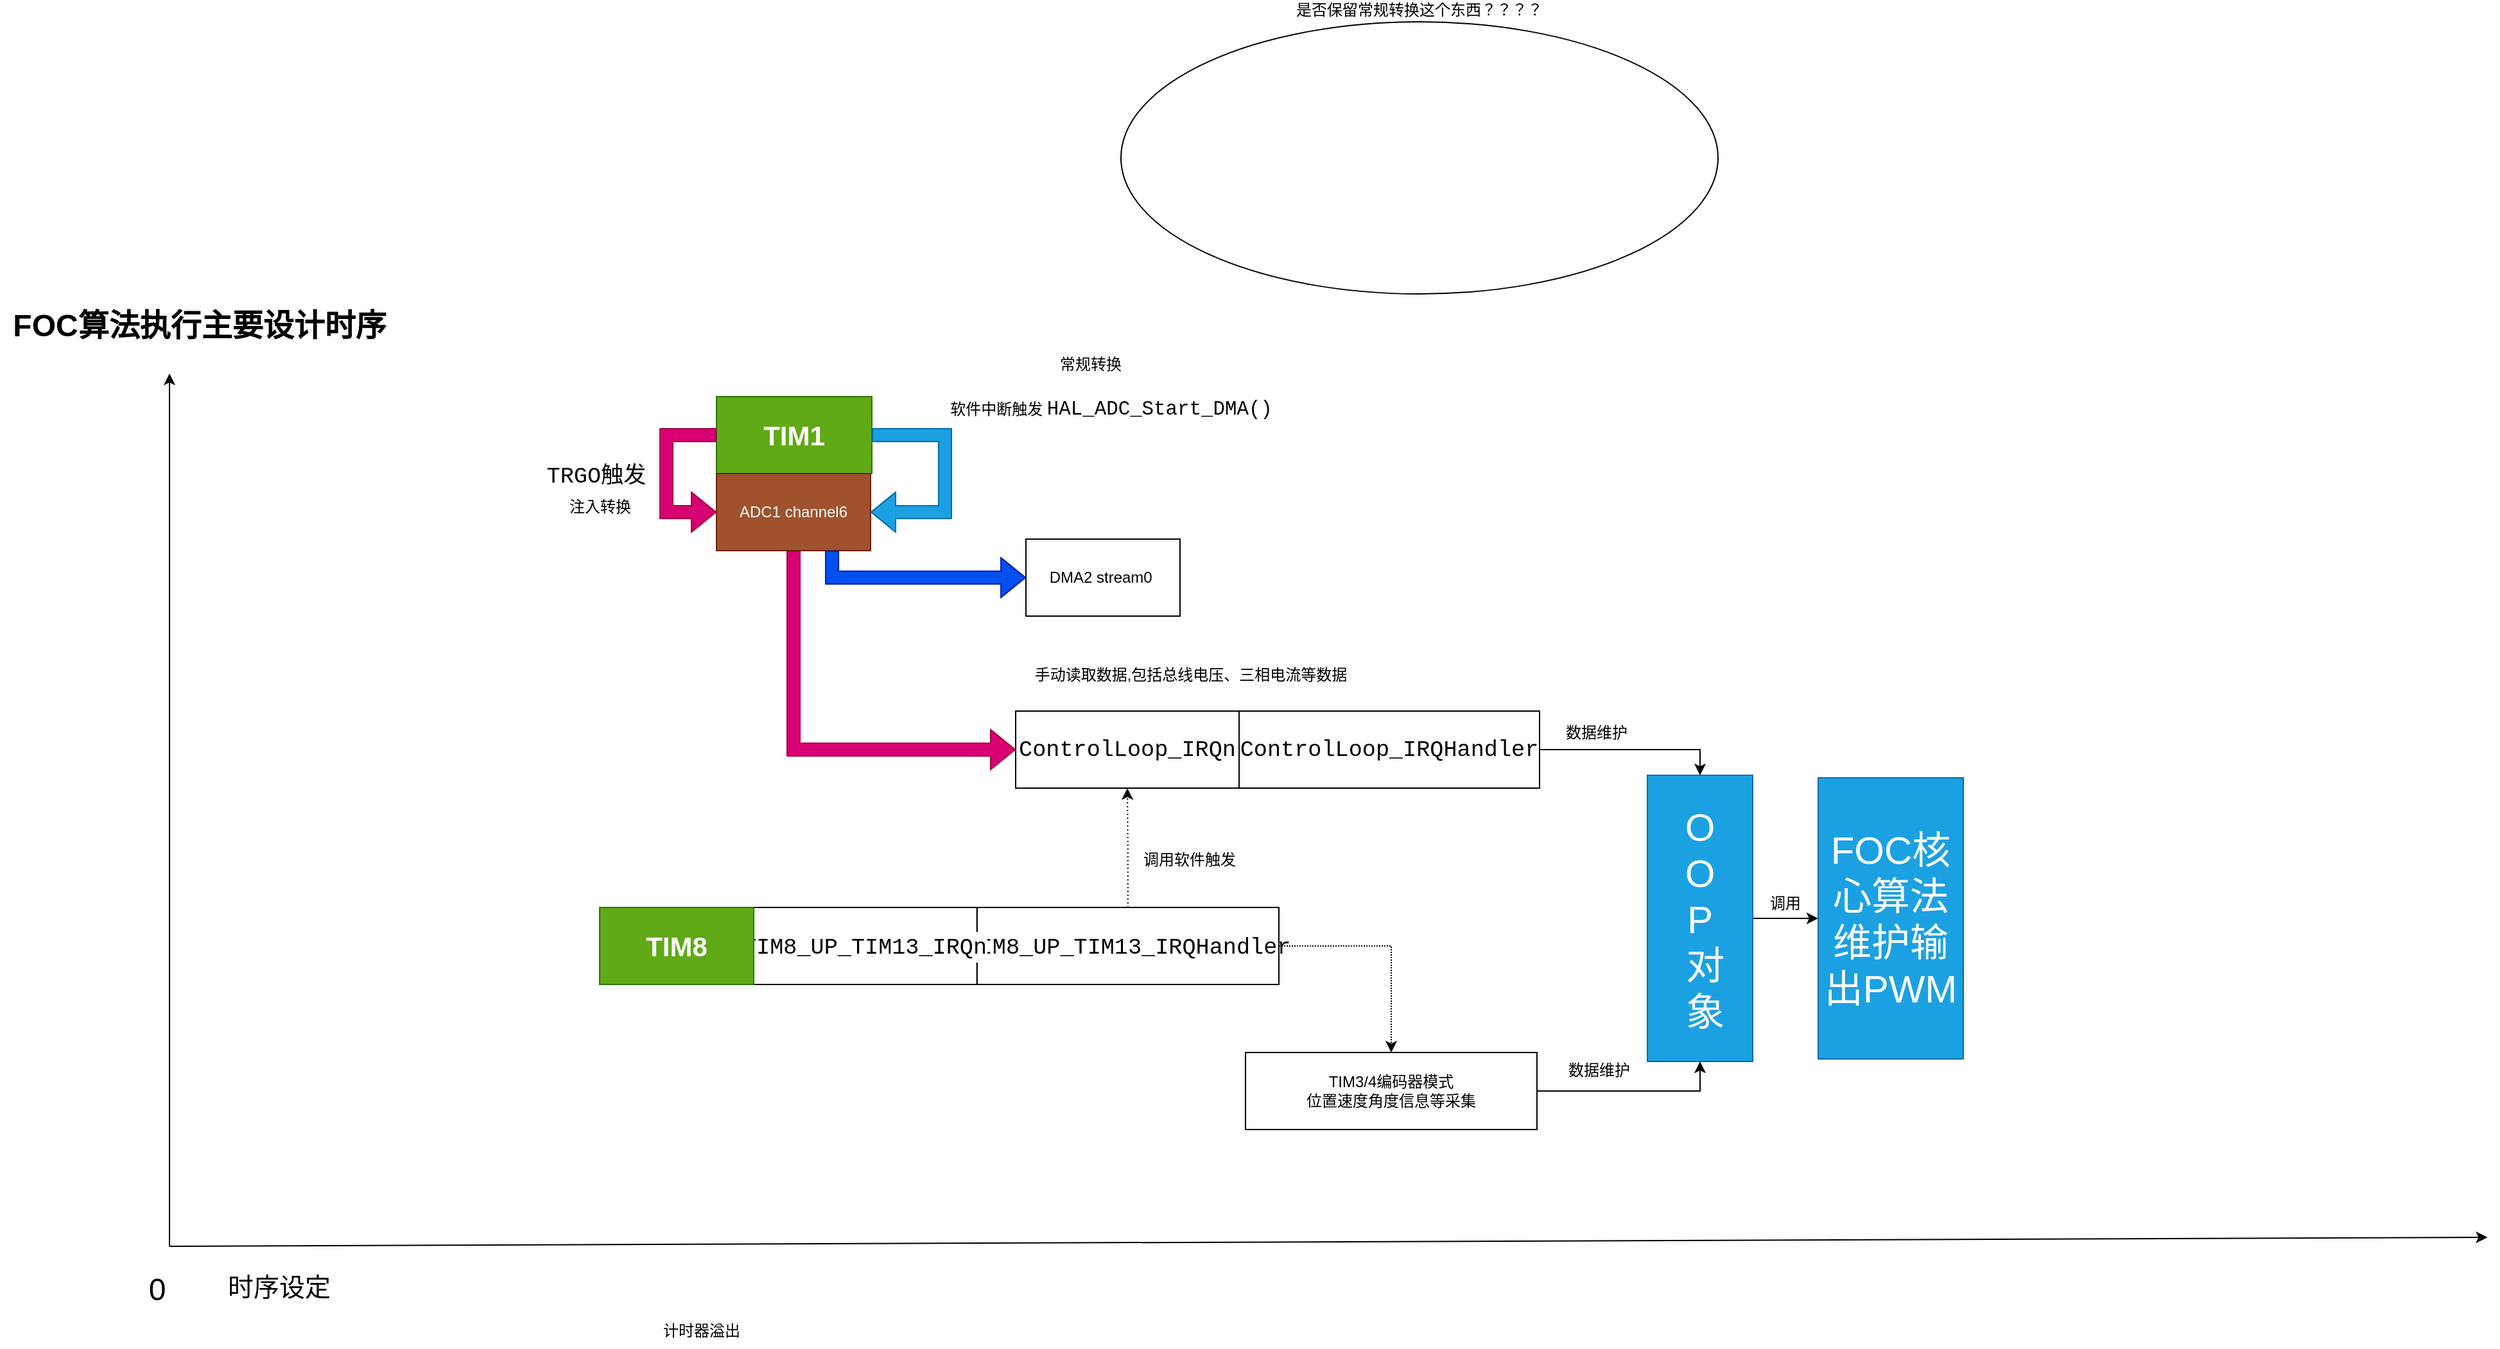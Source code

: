 <mxfile border="50" scale="3" compressed="false" locked="false" version="26.0.13">
  <diagram name="Blank" id="YmL12bMKpDGza6XwsDPr">
    <mxGraphModel dx="-1562" dy="660" grid="1" gridSize="1" guides="1" tooltips="1" connect="1" arrows="1" fold="1" page="0" pageScale="1" pageWidth="827" pageHeight="1169" background="none" math="1" shadow="0">
      <root>
        <mxCell id="X5NqExCQtvZxIxQ7pmgY-0" />
        <mxCell id="1" parent="X5NqExCQtvZxIxQ7pmgY-0" />
        <mxCell id="xTuEtZoCW5tBsWcaGFDS-2" value="是否保留常规转换这个东西？？？？" style="ellipse;whiteSpace=wrap;html=1;labelPosition=center;verticalLabelPosition=top;align=center;verticalAlign=bottom;" vertex="1" parent="1">
          <mxGeometry x="3101" y="-154" width="465" height="212" as="geometry" />
        </mxCell>
        <mxCell id="fBpoeWpFDzhCI_No8cf7-5" style="edgeStyle=orthogonalEdgeStyle;rounded=0;orthogonalLoop=1;jettySize=auto;html=1;exitX=0.5;exitY=1;exitDx=0;exitDy=0;entryX=0;entryY=0.5;entryDx=0;entryDy=0;fillColor=#d80073;strokeColor=#A50040;shape=flexArrow;" parent="1" source="fBpoeWpFDzhCI_No8cf7-6" target="fBpoeWpFDzhCI_No8cf7-16" edge="1">
          <mxGeometry relative="1" as="geometry" />
        </mxCell>
        <mxCell id="fBpoeWpFDzhCI_No8cf7-9" value="软件中断触发&amp;nbsp;&lt;span style=&quot;font-family: Consolas, &amp;quot;Courier New&amp;quot;, monospace; font-size: 15.4px; white-space-collapse: preserve;&quot;&gt;HAL_ADC_Start_DMA&lt;/span&gt;&lt;span style=&quot;font-family: Consolas, &amp;quot;Courier New&amp;quot;, monospace; font-size: 15.4px; white-space-collapse: preserve;&quot;&gt;&lt;font&gt;()&lt;/font&gt;&lt;/span&gt;" style="text;html=1;align=center;verticalAlign=middle;resizable=0;points=[];autosize=1;strokeColor=none;fillColor=none;fontColor=default;" parent="1" vertex="1">
          <mxGeometry x="2966" y="133" width="254" height="30" as="geometry" />
        </mxCell>
        <mxCell id="fBpoeWpFDzhCI_No8cf7-10" value="DMA2 stream0&amp;nbsp;" style="whiteSpace=wrap;html=1;" parent="1" vertex="1">
          <mxGeometry x="3027" y="249" width="120" height="60" as="geometry" />
        </mxCell>
        <mxCell id="fBpoeWpFDzhCI_No8cf7-11" value="常规转换" style="text;html=1;align=center;verticalAlign=middle;resizable=0;points=[];autosize=1;strokeColor=none;fillColor=none;" parent="1" vertex="1">
          <mxGeometry x="3044" y="100" width="66" height="26" as="geometry" />
        </mxCell>
        <mxCell id="fBpoeWpFDzhCI_No8cf7-12" value="DMA数据传输" style="text;html=1;align=center;verticalAlign=middle;resizable=0;points=[];autosize=1;strokeColor=none;fillColor=none;" parent="1" vertex="1">
          <mxGeometry x="2793.5" y="194" width="93" height="26" as="geometry" />
        </mxCell>
        <mxCell id="fBpoeWpFDzhCI_No8cf7-13" value="手动读取数据,包括总线电压、&lt;span style=&quot;background-color: transparent; color: light-dark(rgb(0, 0, 0), rgb(255, 255, 255));&quot;&gt;三相电流等数据&lt;/span&gt;" style="text;html=1;align=center;verticalAlign=middle;resizable=0;points=[];autosize=1;strokeColor=none;fillColor=none;" parent="1" vertex="1">
          <mxGeometry x="3020" y="340" width="270" height="30" as="geometry" />
        </mxCell>
        <mxCell id="fBpoeWpFDzhCI_No8cf7-14" value="" style="group" parent="1" vertex="1" connectable="0">
          <mxGeometry x="3019" y="383" width="408" height="60" as="geometry" />
        </mxCell>
        <mxCell id="xTuEtZoCW5tBsWcaGFDS-6" value="" style="group" vertex="1" connectable="0" parent="fBpoeWpFDzhCI_No8cf7-14">
          <mxGeometry width="408" height="60" as="geometry" />
        </mxCell>
        <mxCell id="fBpoeWpFDzhCI_No8cf7-15" value="&lt;span style=&quot;font-family: Consolas, &amp;quot;Courier New&amp;quot;, monospace; font-size: 17.6px; text-align: left; white-space: pre;&quot;&gt;ControlLoop_IRQHandler&lt;/span&gt;" style="rounded=0;whiteSpace=wrap;html=1;" parent="xTuEtZoCW5tBsWcaGFDS-6" vertex="1">
          <mxGeometry x="174" width="234" height="60" as="geometry" />
        </mxCell>
        <mxCell id="fBpoeWpFDzhCI_No8cf7-16" value="&lt;span style=&quot;font-family: Consolas, &amp;quot;Courier New&amp;quot;, monospace; font-size: 17.6px; font-style: normal; font-variant-ligatures: normal; font-variant-caps: normal; font-weight: 400; letter-spacing: normal; orphans: 2; text-align: left; text-indent: 0px; text-transform: none; widows: 2; word-spacing: 0px; -webkit-text-stroke-width: 0px; white-space: pre; text-decoration-thickness: initial; text-decoration-style: initial; text-decoration-color: initial; float: none; display: inline !important;&quot;&gt;ControlLoop_IRQn&lt;/span&gt;" style="rounded=0;whiteSpace=wrap;html=1;fontColor=default;labelBackgroundColor=none;" parent="xTuEtZoCW5tBsWcaGFDS-6" vertex="1">
          <mxGeometry width="174" height="60" as="geometry" />
        </mxCell>
        <mxCell id="fBpoeWpFDzhCI_No8cf7-20" style="edgeStyle=orthogonalEdgeStyle;rounded=0;orthogonalLoop=1;jettySize=auto;html=1;exitX=0.5;exitY=0;exitDx=0;exitDy=0;entryX=0.5;entryY=1;entryDx=0;entryDy=0;dashed=1;dashPattern=1 2;" parent="1" source="fBpoeWpFDzhCI_No8cf7-18" target="fBpoeWpFDzhCI_No8cf7-16" edge="1">
          <mxGeometry relative="1" as="geometry" />
        </mxCell>
        <mxCell id="fBpoeWpFDzhCI_No8cf7-21" value="调用软件触发" style="text;html=1;align=center;verticalAlign=middle;resizable=0;points=[];autosize=1;strokeColor=none;fillColor=none;" parent="1" vertex="1">
          <mxGeometry x="3109" y="486" width="90" height="26" as="geometry" />
        </mxCell>
        <mxCell id="fBpoeWpFDzhCI_No8cf7-24" value="计时器溢出" style="text;html=1;align=center;verticalAlign=middle;resizable=0;points=[];autosize=1;strokeColor=none;fillColor=none;" parent="1" vertex="1">
          <mxGeometry x="2734.5" y="853" width="78" height="26" as="geometry" />
        </mxCell>
        <mxCell id="fBpoeWpFDzhCI_No8cf7-25" value="FOC算法执行主要设计时序" style="text;html=1;align=center;verticalAlign=middle;resizable=0;points=[];autosize=1;strokeColor=none;fillColor=none;fontStyle=1;fontSize=24;" parent="1" vertex="1">
          <mxGeometry x="2228" y="62" width="309" height="41" as="geometry" />
        </mxCell>
        <mxCell id="xTuEtZoCW5tBsWcaGFDS-12" style="edgeStyle=orthogonalEdgeStyle;rounded=0;orthogonalLoop=1;jettySize=auto;html=1;exitX=1;exitY=0.5;exitDx=0;exitDy=0;entryX=0;entryY=0.5;entryDx=0;entryDy=0;" edge="1" parent="1" source="fBpoeWpFDzhCI_No8cf7-27" target="xTuEtZoCW5tBsWcaGFDS-10">
          <mxGeometry relative="1" as="geometry" />
        </mxCell>
        <mxCell id="fBpoeWpFDzhCI_No8cf7-27" value="O&lt;div&gt;O&lt;/div&gt;&lt;div&gt;P&lt;/div&gt;&lt;div&gt;&amp;nbsp;对&lt;/div&gt;&lt;div&gt;&amp;nbsp;象&lt;/div&gt;" style="rounded=0;whiteSpace=wrap;html=1;fillColor=#1ba1e2;fontColor=#ffffff;strokeColor=#006EAF;fontSize=30;" parent="1" vertex="1">
          <mxGeometry x="3511" y="433" width="82" height="223" as="geometry" />
        </mxCell>
        <mxCell id="xTuEtZoCW5tBsWcaGFDS-15" style="edgeStyle=orthogonalEdgeStyle;rounded=0;orthogonalLoop=1;jettySize=auto;html=1;exitX=1;exitY=0.5;exitDx=0;exitDy=0;entryX=0.5;entryY=1;entryDx=0;entryDy=0;" edge="1" parent="1" source="fBpoeWpFDzhCI_No8cf7-31" target="fBpoeWpFDzhCI_No8cf7-27">
          <mxGeometry relative="1" as="geometry" />
        </mxCell>
        <mxCell id="fBpoeWpFDzhCI_No8cf7-31" value="TIM3/4编码器模式&lt;div&gt;位置速度角度信息等采集&lt;/div&gt;" style="rounded=0;whiteSpace=wrap;html=1;" parent="1" vertex="1">
          <mxGeometry x="3198" y="649" width="227" height="60" as="geometry" />
        </mxCell>
        <mxCell id="fBpoeWpFDzhCI_No8cf7-30" style="edgeStyle=orthogonalEdgeStyle;rounded=0;orthogonalLoop=1;jettySize=auto;html=1;exitX=1;exitY=0.5;exitDx=0;exitDy=0;entryX=0.5;entryY=0;entryDx=0;entryDy=0;dashed=1;dashPattern=1 1;" parent="1" source="fBpoeWpFDzhCI_No8cf7-18" target="fBpoeWpFDzhCI_No8cf7-31" edge="1">
          <mxGeometry relative="1" as="geometry">
            <mxPoint x="3139.588" y="580.294" as="targetPoint" />
          </mxGeometry>
        </mxCell>
        <mxCell id="fBpoeWpFDzhCI_No8cf7-32" value="" style="endArrow=classic;html=1;rounded=0;" parent="1" edge="1">
          <mxGeometry width="50" height="50" relative="1" as="geometry">
            <mxPoint x="2360" y="800" as="sourcePoint" />
            <mxPoint x="2360" y="120" as="targetPoint" />
          </mxGeometry>
        </mxCell>
        <mxCell id="fBpoeWpFDzhCI_No8cf7-33" value="" style="endArrow=classic;html=1;rounded=0;" parent="1" edge="1">
          <mxGeometry width="50" height="50" relative="1" as="geometry">
            <mxPoint x="2360" y="800" as="sourcePoint" />
            <mxPoint x="4165.28" y="793" as="targetPoint" />
          </mxGeometry>
        </mxCell>
        <mxCell id="fBpoeWpFDzhCI_No8cf7-34" value="0" style="text;html=1;align=center;verticalAlign=middle;resizable=0;points=[];autosize=1;strokeColor=none;fillColor=none;fontSize=24;" parent="1" vertex="1">
          <mxGeometry x="2334" y="813" width="31" height="41" as="geometry" />
        </mxCell>
        <mxCell id="fBpoeWpFDzhCI_No8cf7-35" value="时序设定" style="text;html=1;align=center;verticalAlign=middle;resizable=0;points=[];autosize=1;strokeColor=none;fillColor=none;fontSize=20;" parent="1" vertex="1">
          <mxGeometry x="2396" y="813" width="98" height="36" as="geometry" />
        </mxCell>
        <mxCell id="xTuEtZoCW5tBsWcaGFDS-10" value="FOC核心算法维护输出PWM" style="whiteSpace=wrap;html=1;fontSize=30;fillColor=#1ba1e2;strokeColor=#006EAF;fontColor=#ffffff;rounded=0;" vertex="1" parent="1">
          <mxGeometry x="3644" y="435" width="113" height="219" as="geometry" />
        </mxCell>
        <mxCell id="xTuEtZoCW5tBsWcaGFDS-13" value="调用" style="text;html=1;align=center;verticalAlign=middle;resizable=0;points=[];autosize=1;strokeColor=none;fillColor=none;" vertex="1" parent="1">
          <mxGeometry x="3596" y="519" width="43" height="27" as="geometry" />
        </mxCell>
        <mxCell id="xTuEtZoCW5tBsWcaGFDS-14" style="edgeStyle=orthogonalEdgeStyle;rounded=0;orthogonalLoop=1;jettySize=auto;html=1;exitX=1;exitY=0.5;exitDx=0;exitDy=0;entryX=0.5;entryY=0;entryDx=0;entryDy=0;" edge="1" parent="1" source="fBpoeWpFDzhCI_No8cf7-15" target="fBpoeWpFDzhCI_No8cf7-27">
          <mxGeometry relative="1" as="geometry" />
        </mxCell>
        <mxCell id="xTuEtZoCW5tBsWcaGFDS-16" value="数据维护" style="text;html=1;align=center;verticalAlign=middle;resizable=0;points=[];autosize=1;strokeColor=none;fillColor=none;" vertex="1" parent="1">
          <mxGeometry x="3437" y="386" width="67" height="27" as="geometry" />
        </mxCell>
        <mxCell id="xTuEtZoCW5tBsWcaGFDS-17" value="数据维护" style="text;html=1;align=center;verticalAlign=middle;resizable=0;points=[];autosize=1;strokeColor=none;fillColor=none;" vertex="1" parent="1">
          <mxGeometry x="3439" y="649" width="67" height="27" as="geometry" />
        </mxCell>
        <mxCell id="xTuEtZoCW5tBsWcaGFDS-18" value="" style="group" vertex="1" connectable="0" parent="1">
          <mxGeometry x="2695" y="536" width="529" height="60" as="geometry" />
        </mxCell>
        <mxCell id="fBpoeWpFDzhCI_No8cf7-17" value="" style="group" parent="xTuEtZoCW5tBsWcaGFDS-18" vertex="1" connectable="0">
          <mxGeometry x="119" width="410" height="60" as="geometry" />
        </mxCell>
        <mxCell id="fBpoeWpFDzhCI_No8cf7-18" value="&lt;div style=&quot;font-family: Consolas, &amp;quot;Courier New&amp;quot;, monospace; font-size: 17.6px; line-height: 24px; white-space: pre;&quot;&gt;&lt;span style=&quot;&quot;&gt;TIM8_UP_TIM13_IRQHandler&lt;/span&gt;&lt;/div&gt;" style="rounded=0;whiteSpace=wrap;html=1;container=0;fontColor=default;labelBackgroundColor=none;" parent="fBpoeWpFDzhCI_No8cf7-17" vertex="1">
          <mxGeometry x="174.853" width="235.147" height="60" as="geometry" />
        </mxCell>
        <mxCell id="fBpoeWpFDzhCI_No8cf7-19" value="&lt;div style=&quot;font-family: Consolas, &amp;quot;Courier New&amp;quot;, monospace; font-size: 17.6px; line-height: 24px; white-space: pre;&quot;&gt;&lt;span style=&quot;&quot;&gt;TIM8_UP_TIM13_IRQn&lt;/span&gt;&lt;/div&gt;" style="rounded=0;whiteSpace=wrap;html=1;fontColor=default;labelBackgroundColor=default;container=0;" parent="fBpoeWpFDzhCI_No8cf7-17" vertex="1">
          <mxGeometry width="174.853" height="60" as="geometry" />
        </mxCell>
        <mxCell id="fBpoeWpFDzhCI_No8cf7-23" value="TIM8" style="rounded=0;whiteSpace=wrap;html=1;fillColor=#60a917;fontColor=light-dark(#FFFFFF,#FFFFFF);strokeColor=#2D7600;fontStyle=1;fontSize=21;" parent="xTuEtZoCW5tBsWcaGFDS-18" vertex="1">
          <mxGeometry width="120" height="60" as="geometry" />
        </mxCell>
        <mxCell id="xTuEtZoCW5tBsWcaGFDS-19" value="" style="group" vertex="1" connectable="0" parent="1">
          <mxGeometry x="2646" y="163" width="92" height="74" as="geometry" />
        </mxCell>
        <mxCell id="fBpoeWpFDzhCI_No8cf7-7" value="&lt;p style=&quot;font-family: Consolas, &amp;quot;Courier New&amp;quot;, monospace; font-size: 17.6px; line-height: 24px; white-space-collapse: preserve;&quot;&gt;&lt;span style=&quot;&quot;&gt;TRGO触发&lt;/span&gt;&lt;/p&gt;" style="text;html=1;align=center;verticalAlign=middle;resizable=0;points=[];autosize=1;strokeColor=none;fillColor=none;fontColor=default;labelBackgroundColor=none;" parent="xTuEtZoCW5tBsWcaGFDS-19" vertex="1">
          <mxGeometry width="92" height="71" as="geometry" />
        </mxCell>
        <mxCell id="fBpoeWpFDzhCI_No8cf7-8" value="注入转换" style="text;html=1;align=center;verticalAlign=middle;resizable=0;points=[];autosize=1;strokeColor=none;fillColor=none;" parent="xTuEtZoCW5tBsWcaGFDS-19" vertex="1">
          <mxGeometry x="16" y="48" width="66" height="26" as="geometry" />
        </mxCell>
        <mxCell id="xTuEtZoCW5tBsWcaGFDS-20" value="" style="group" vertex="1" connectable="0" parent="1">
          <mxGeometry x="2786" y="138" width="121" height="120" as="geometry" />
        </mxCell>
        <mxCell id="fBpoeWpFDzhCI_No8cf7-2" value="TIM1" style="rounded=0;whiteSpace=wrap;html=1;fillColor=#60a917;fontColor=light-dark(#FFFFFF,#FFFFFF);strokeColor=#2D7600;fontStyle=1;fontSize=21;" parent="xTuEtZoCW5tBsWcaGFDS-20" vertex="1">
          <mxGeometry width="121" height="60" as="geometry" />
        </mxCell>
        <mxCell id="fBpoeWpFDzhCI_No8cf7-6" value="ADC1 channel6" style="rounded=0;whiteSpace=wrap;html=1;fillColor=#a0522d;fontColor=#ffffff;strokeColor=#6D1F00;" parent="xTuEtZoCW5tBsWcaGFDS-20" vertex="1">
          <mxGeometry y="60" width="120" height="60" as="geometry" />
        </mxCell>
        <mxCell id="fBpoeWpFDzhCI_No8cf7-1" style="edgeStyle=orthogonalEdgeStyle;rounded=0;orthogonalLoop=1;jettySize=auto;html=1;exitX=0;exitY=0.5;exitDx=0;exitDy=0;entryX=0;entryY=0.5;entryDx=0;entryDy=0;fillColor=#d80073;strokeColor=#A50040;shape=flexArrow;" parent="xTuEtZoCW5tBsWcaGFDS-20" source="fBpoeWpFDzhCI_No8cf7-2" target="fBpoeWpFDzhCI_No8cf7-6" edge="1">
          <mxGeometry relative="1" as="geometry">
            <Array as="points">
              <mxPoint x="-39" y="30" />
              <mxPoint x="-39" y="90" />
            </Array>
          </mxGeometry>
        </mxCell>
        <mxCell id="fBpoeWpFDzhCI_No8cf7-3" style="edgeStyle=orthogonalEdgeStyle;rounded=0;orthogonalLoop=1;jettySize=auto;html=1;exitX=1;exitY=0.5;exitDx=0;exitDy=0;startArrow=classic;startFill=0;endArrow=none;fillColor=#1ba1e2;strokeColor=#006EAF;shape=flexArrow;entryX=1;entryY=0.5;entryDx=0;entryDy=0;" parent="xTuEtZoCW5tBsWcaGFDS-20" source="fBpoeWpFDzhCI_No8cf7-6" edge="1" target="fBpoeWpFDzhCI_No8cf7-2">
          <mxGeometry relative="1" as="geometry">
            <mxPoint x="163" y="11" as="targetPoint" />
            <mxPoint x="163" y="95" as="sourcePoint" />
            <Array as="points">
              <mxPoint x="178" y="90" />
              <mxPoint x="178" y="30" />
            </Array>
          </mxGeometry>
        </mxCell>
        <mxCell id="xTuEtZoCW5tBsWcaGFDS-21" style="edgeStyle=orthogonalEdgeStyle;rounded=0;orthogonalLoop=1;jettySize=auto;html=1;exitX=0.75;exitY=1;exitDx=0;exitDy=0;entryX=0;entryY=0.5;entryDx=0;entryDy=0;fillColor=#0050ef;strokeColor=#001DBC;shape=flexArrow;" edge="1" parent="1" source="fBpoeWpFDzhCI_No8cf7-6" target="fBpoeWpFDzhCI_No8cf7-10">
          <mxGeometry relative="1" as="geometry" />
        </mxCell>
      </root>
    </mxGraphModel>
  </diagram>
</mxfile>
